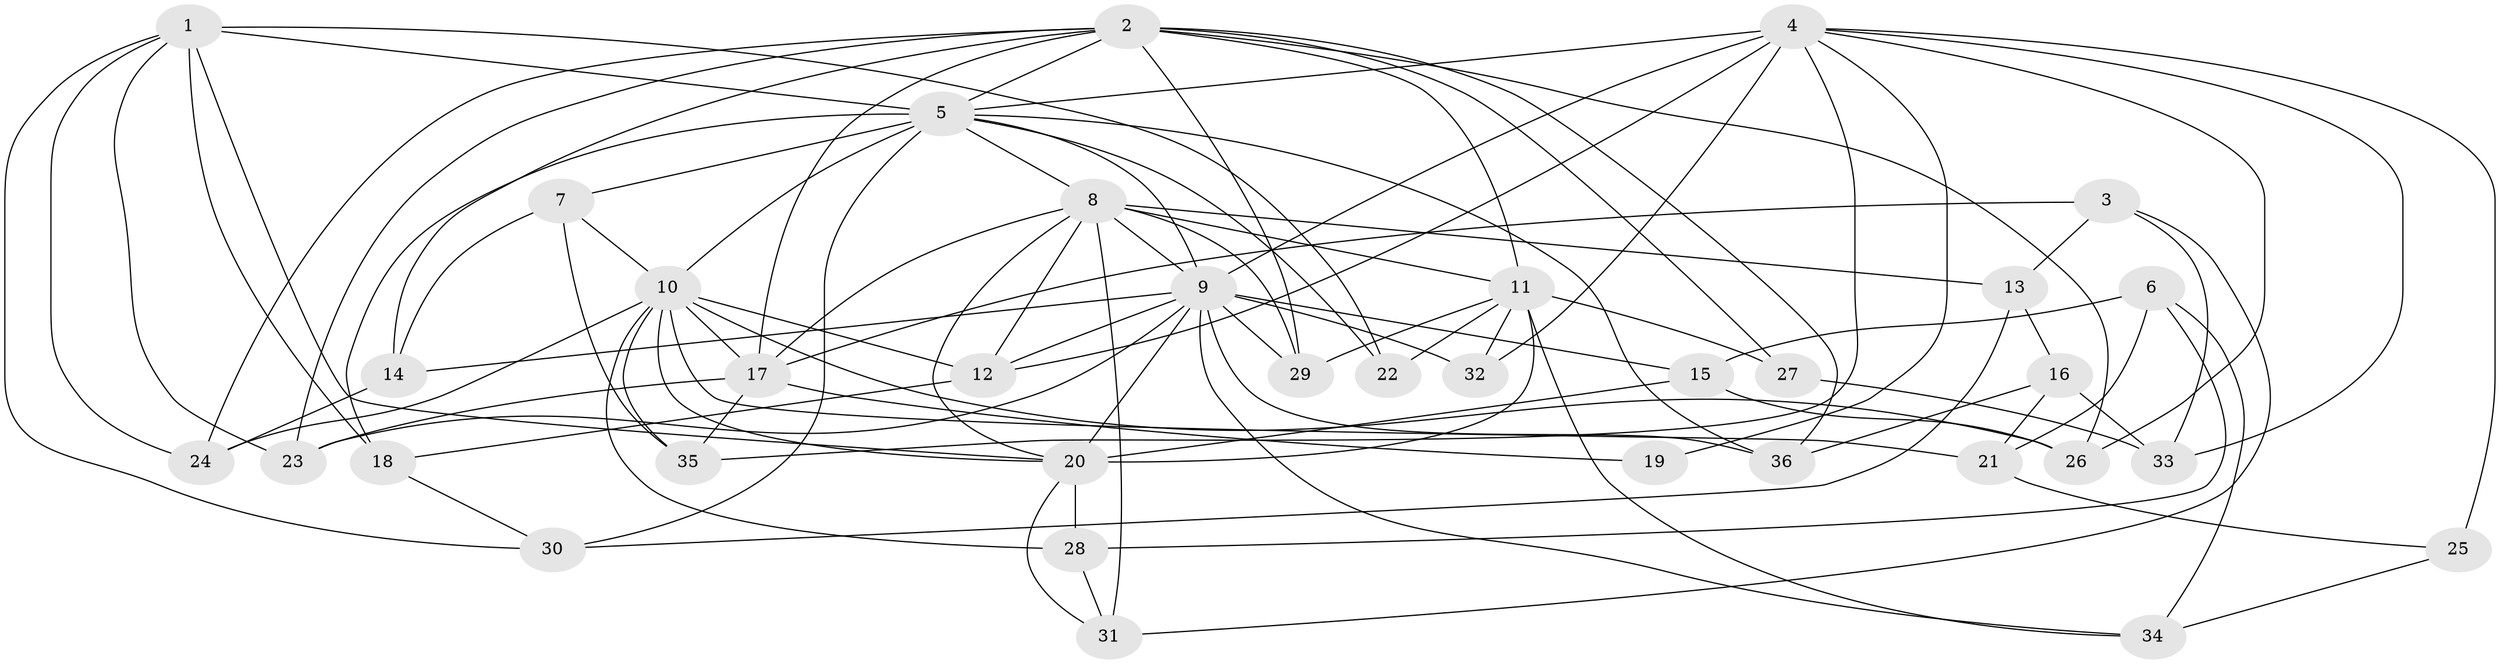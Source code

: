// original degree distribution, {4: 1.0}
// Generated by graph-tools (version 1.1) at 2025/53/03/04/25 22:53:43]
// undirected, 36 vertices, 95 edges
graph export_dot {
  node [color=gray90,style=filled];
  1;
  2;
  3;
  4;
  5;
  6;
  7;
  8;
  9;
  10;
  11;
  12;
  13;
  14;
  15;
  16;
  17;
  18;
  19;
  20;
  21;
  22;
  23;
  24;
  25;
  26;
  27;
  28;
  29;
  30;
  31;
  32;
  33;
  34;
  35;
  36;
  1 -- 5 [weight=2.0];
  1 -- 18 [weight=1.0];
  1 -- 20 [weight=1.0];
  1 -- 22 [weight=1.0];
  1 -- 23 [weight=1.0];
  1 -- 24 [weight=1.0];
  1 -- 30 [weight=1.0];
  2 -- 5 [weight=1.0];
  2 -- 11 [weight=1.0];
  2 -- 14 [weight=1.0];
  2 -- 17 [weight=1.0];
  2 -- 23 [weight=1.0];
  2 -- 24 [weight=1.0];
  2 -- 26 [weight=1.0];
  2 -- 27 [weight=1.0];
  2 -- 29 [weight=1.0];
  2 -- 36 [weight=1.0];
  3 -- 13 [weight=1.0];
  3 -- 17 [weight=1.0];
  3 -- 31 [weight=1.0];
  3 -- 33 [weight=1.0];
  4 -- 5 [weight=1.0];
  4 -- 9 [weight=1.0];
  4 -- 12 [weight=2.0];
  4 -- 19 [weight=1.0];
  4 -- 25 [weight=2.0];
  4 -- 26 [weight=1.0];
  4 -- 32 [weight=2.0];
  4 -- 33 [weight=1.0];
  4 -- 35 [weight=1.0];
  5 -- 7 [weight=1.0];
  5 -- 8 [weight=1.0];
  5 -- 9 [weight=1.0];
  5 -- 10 [weight=1.0];
  5 -- 18 [weight=1.0];
  5 -- 22 [weight=1.0];
  5 -- 30 [weight=1.0];
  5 -- 36 [weight=1.0];
  6 -- 15 [weight=1.0];
  6 -- 21 [weight=1.0];
  6 -- 28 [weight=1.0];
  6 -- 34 [weight=1.0];
  7 -- 10 [weight=1.0];
  7 -- 14 [weight=1.0];
  7 -- 35 [weight=1.0];
  8 -- 9 [weight=1.0];
  8 -- 11 [weight=1.0];
  8 -- 12 [weight=1.0];
  8 -- 13 [weight=1.0];
  8 -- 17 [weight=2.0];
  8 -- 20 [weight=1.0];
  8 -- 29 [weight=1.0];
  8 -- 31 [weight=1.0];
  9 -- 12 [weight=1.0];
  9 -- 14 [weight=1.0];
  9 -- 15 [weight=1.0];
  9 -- 20 [weight=1.0];
  9 -- 23 [weight=1.0];
  9 -- 29 [weight=1.0];
  9 -- 32 [weight=1.0];
  9 -- 34 [weight=1.0];
  9 -- 36 [weight=1.0];
  10 -- 12 [weight=1.0];
  10 -- 17 [weight=1.0];
  10 -- 20 [weight=1.0];
  10 -- 21 [weight=1.0];
  10 -- 24 [weight=1.0];
  10 -- 26 [weight=1.0];
  10 -- 28 [weight=1.0];
  10 -- 35 [weight=1.0];
  11 -- 20 [weight=3.0];
  11 -- 22 [weight=2.0];
  11 -- 27 [weight=2.0];
  11 -- 29 [weight=1.0];
  11 -- 32 [weight=1.0];
  11 -- 34 [weight=1.0];
  12 -- 18 [weight=1.0];
  13 -- 16 [weight=1.0];
  13 -- 30 [weight=1.0];
  14 -- 24 [weight=1.0];
  15 -- 20 [weight=1.0];
  15 -- 26 [weight=1.0];
  16 -- 21 [weight=1.0];
  16 -- 33 [weight=1.0];
  16 -- 36 [weight=1.0];
  17 -- 19 [weight=3.0];
  17 -- 23 [weight=1.0];
  17 -- 35 [weight=1.0];
  18 -- 30 [weight=1.0];
  20 -- 28 [weight=1.0];
  20 -- 31 [weight=1.0];
  21 -- 25 [weight=1.0];
  25 -- 34 [weight=1.0];
  27 -- 33 [weight=1.0];
  28 -- 31 [weight=1.0];
}
